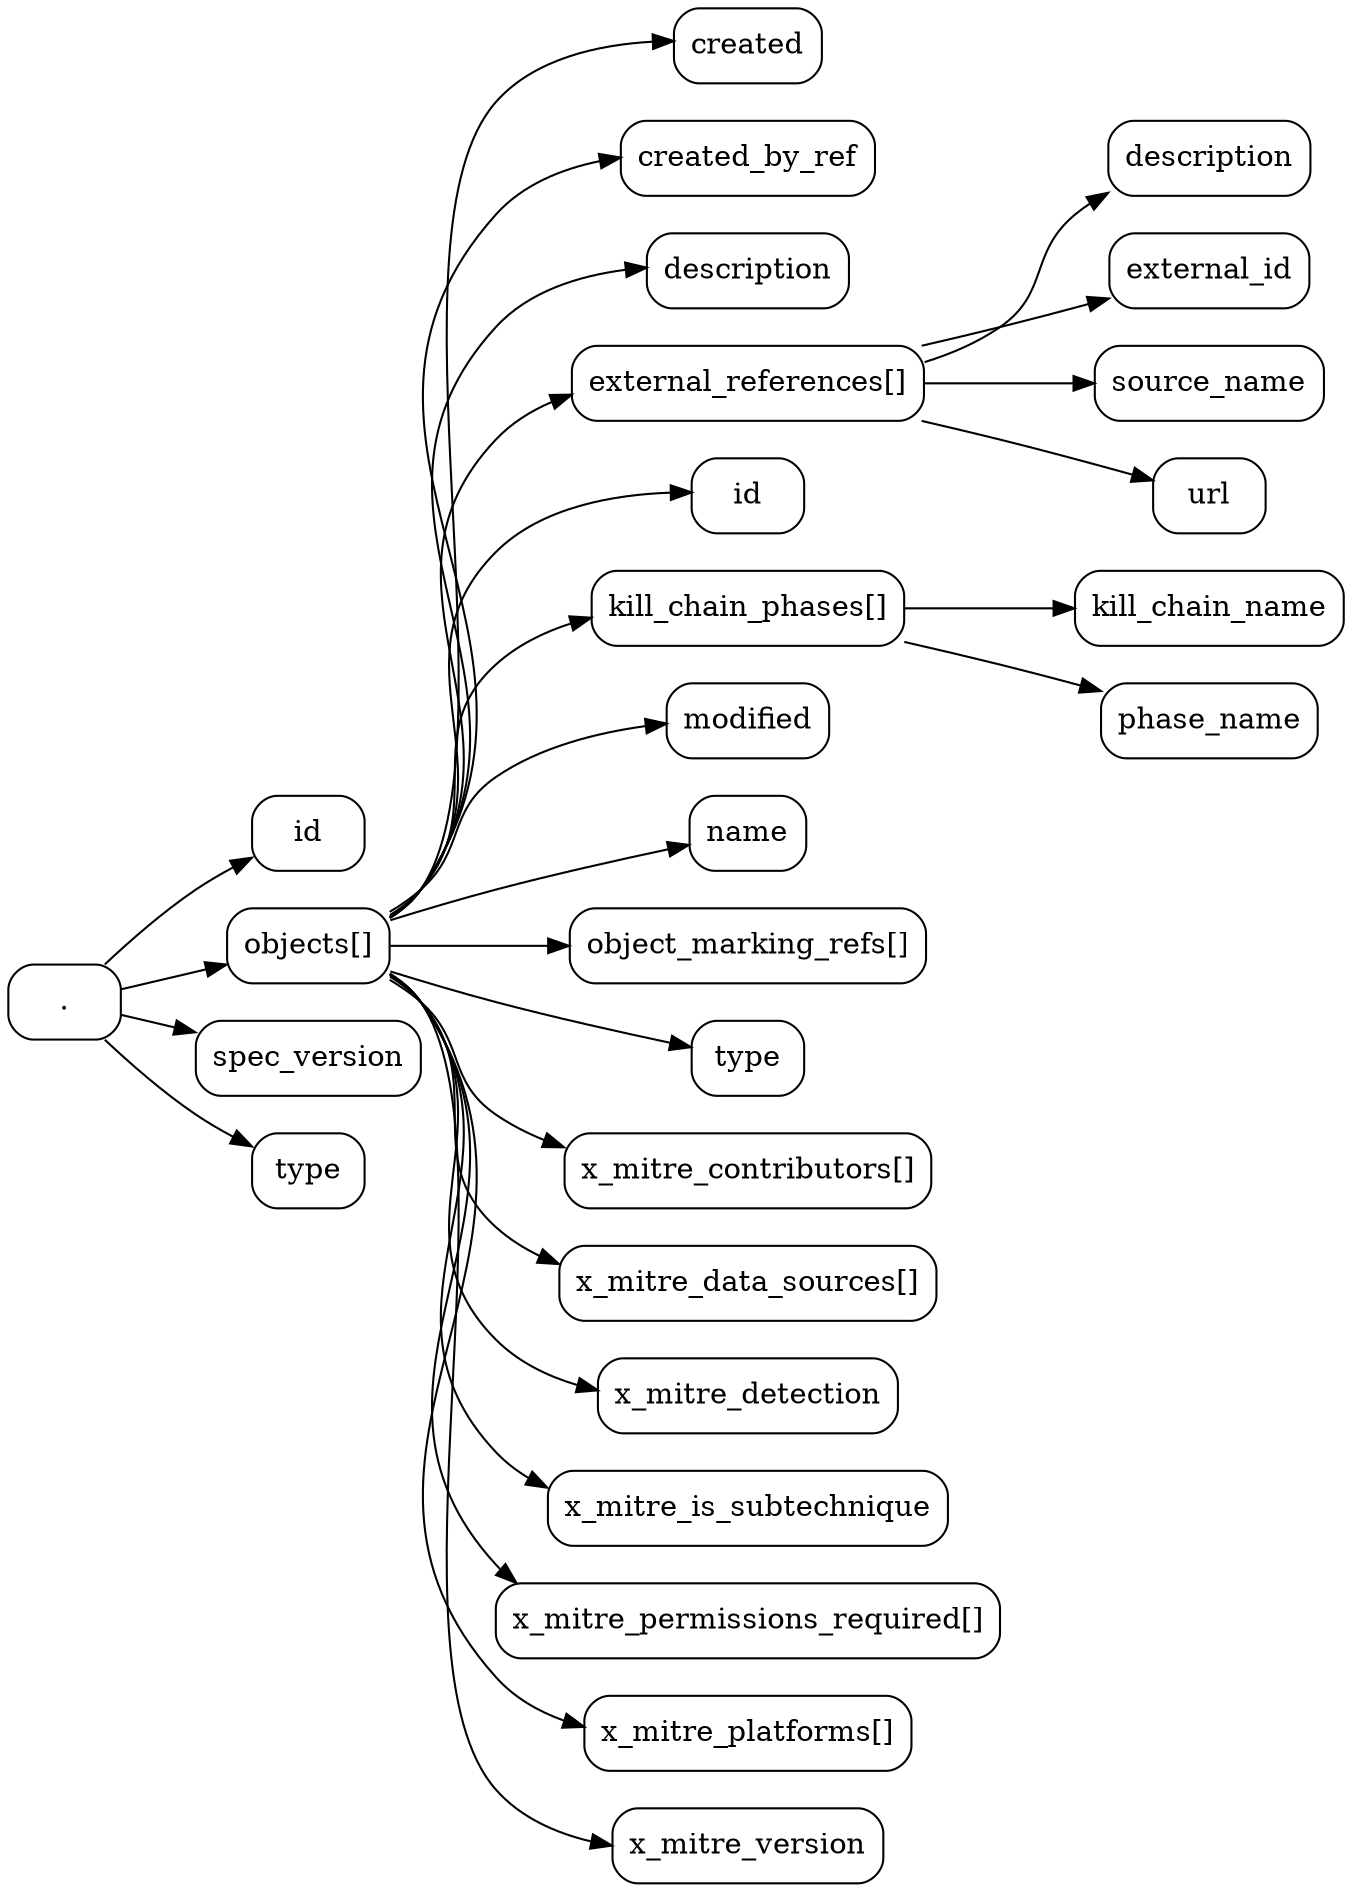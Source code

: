 strict digraph  {
rankdir=LR;
id [shape=box, style=rounded];
"." [shape=box, style=rounded];
"objects[]" [shape=box, style=rounded];
"objects[].created" [label=created, shape=box, style=rounded];
"objects[].created_by_ref" [label=created_by_ref, shape=box, style=rounded];
"objects[].description" [label=description, shape=box, style=rounded];
"objects[].external_references[]" [label="external_references[]", shape=box, style=rounded];
"objects[].external_references[].description" [label=description, shape=box, style=rounded];
"objects[].external_references[].external_id" [label=external_id, shape=box, style=rounded];
"objects[].external_references[].source_name" [label=source_name, shape=box, style=rounded];
"objects[].external_references[].url" [label=url, shape=box, style=rounded];
"objects[].id" [label=id, shape=box, style=rounded];
"objects[].kill_chain_phases[]" [label="kill_chain_phases[]", shape=box, style=rounded];
"objects[].kill_chain_phases[].kill_chain_name" [label=kill_chain_name, shape=box, style=rounded];
"objects[].kill_chain_phases[].phase_name" [label=phase_name, shape=box, style=rounded];
"objects[].modified" [label=modified, shape=box, style=rounded];
"objects[].name" [label=name, shape=box, style=rounded];
"objects[].object_marking_refs[]" [label="object_marking_refs[]", shape=box, style=rounded];
"objects[].type" [label=type, shape=box, style=rounded];
"objects[].x_mitre_contributors[]" [label="x_mitre_contributors[]", shape=box, style=rounded];
"objects[].x_mitre_data_sources[]" [label="x_mitre_data_sources[]", shape=box, style=rounded];
"objects[].x_mitre_detection" [label=x_mitre_detection, shape=box, style=rounded];
"objects[].x_mitre_is_subtechnique" [label=x_mitre_is_subtechnique, shape=box, style=rounded];
"objects[].x_mitre_permissions_required[]" [label="x_mitre_permissions_required[]", shape=box, style=rounded];
"objects[].x_mitre_platforms[]" [label="x_mitre_platforms[]", shape=box, style=rounded];
"objects[].x_mitre_version" [label=x_mitre_version, shape=box, style=rounded];
spec_version [shape=box, style=rounded];
type [shape=box, style=rounded];
"." -> id;
"." -> "objects[]";
"." -> spec_version;
"." -> type;
"objects[]" -> "objects[].created";
"objects[]" -> "objects[].created_by_ref";
"objects[]" -> "objects[].description";
"objects[]" -> "objects[].external_references[]";
"objects[]" -> "objects[].id";
"objects[]" -> "objects[].kill_chain_phases[]";
"objects[]" -> "objects[].modified";
"objects[]" -> "objects[].name";
"objects[]" -> "objects[].object_marking_refs[]";
"objects[]" -> "objects[].type";
"objects[]" -> "objects[].x_mitre_contributors[]";
"objects[]" -> "objects[].x_mitre_data_sources[]";
"objects[]" -> "objects[].x_mitre_detection";
"objects[]" -> "objects[].x_mitre_is_subtechnique";
"objects[]" -> "objects[].x_mitre_permissions_required[]";
"objects[]" -> "objects[].x_mitre_platforms[]";
"objects[]" -> "objects[].x_mitre_version";
"objects[].external_references[]" -> "objects[].external_references[].description";
"objects[].external_references[]" -> "objects[].external_references[].external_id";
"objects[].external_references[]" -> "objects[].external_references[].source_name";
"objects[].external_references[]" -> "objects[].external_references[].url";
"objects[].kill_chain_phases[]" -> "objects[].kill_chain_phases[].kill_chain_name";
"objects[].kill_chain_phases[]" -> "objects[].kill_chain_phases[].phase_name";
}
